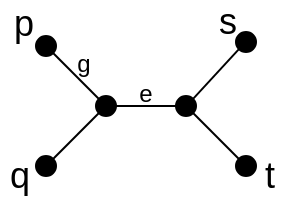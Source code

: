<mxfile version="14.1.1" type="github">
  <diagram id="_VWFgmsc36bpR6t_Q_1w" name="Page-1">
    <mxGraphModel dx="191" dy="102" grid="1" gridSize="10" guides="1" tooltips="1" connect="1" arrows="1" fold="1" page="1" pageScale="1" pageWidth="850" pageHeight="1100" math="0" shadow="0">
      <root>
        <mxCell id="0" />
        <mxCell id="1" parent="0" />
        <mxCell id="EEsalVjFLMn4Mrq5zuK--8" value="" style="ellipse;whiteSpace=wrap;html=1;aspect=fixed;fontColor=#333333;fillColor=#000000;" parent="1" vertex="1">
          <mxGeometry x="520" y="320" width="10" height="10" as="geometry" />
        </mxCell>
        <mxCell id="EEsalVjFLMn4Mrq5zuK--9" value="" style="ellipse;whiteSpace=wrap;html=1;aspect=fixed;fontColor=#333333;fillColor=#000000;" parent="1" vertex="1">
          <mxGeometry x="560" y="320" width="10" height="10" as="geometry" />
        </mxCell>
        <mxCell id="EEsalVjFLMn4Mrq5zuK--10" value="" style="endArrow=none;html=1;exitX=1;exitY=0.5;exitDx=0;exitDy=0;" parent="1" source="EEsalVjFLMn4Mrq5zuK--8" edge="1">
          <mxGeometry width="50" height="50" relative="1" as="geometry">
            <mxPoint x="510" y="330" as="sourcePoint" />
            <mxPoint x="560" y="325" as="targetPoint" />
          </mxGeometry>
        </mxCell>
        <mxCell id="EEsalVjFLMn4Mrq5zuK--11" value="" style="ellipse;whiteSpace=wrap;html=1;aspect=fixed;fontColor=#333333;fillColor=#000000;" parent="1" vertex="1">
          <mxGeometry x="490" y="290" width="10" height="10" as="geometry" />
        </mxCell>
        <mxCell id="EEsalVjFLMn4Mrq5zuK--12" value="" style="ellipse;whiteSpace=wrap;html=1;aspect=fixed;fontColor=#333333;fillColor=#000000;" parent="1" vertex="1">
          <mxGeometry x="490" y="350" width="10" height="10" as="geometry" />
        </mxCell>
        <mxCell id="EEsalVjFLMn4Mrq5zuK--13" value="" style="ellipse;whiteSpace=wrap;html=1;aspect=fixed;fontColor=#333333;fillColor=#000000;" parent="1" vertex="1">
          <mxGeometry x="590" y="288" width="10" height="10" as="geometry" />
        </mxCell>
        <mxCell id="EEsalVjFLMn4Mrq5zuK--14" value="" style="ellipse;whiteSpace=wrap;html=1;aspect=fixed;fontColor=#333333;fillColor=#000000;" parent="1" vertex="1">
          <mxGeometry x="590" y="350" width="10" height="10" as="geometry" />
        </mxCell>
        <mxCell id="EEsalVjFLMn4Mrq5zuK--15" value="" style="endArrow=none;html=1;exitX=0;exitY=0;exitDx=0;exitDy=0;entryX=1;entryY=1;entryDx=0;entryDy=0;" parent="1" source="EEsalVjFLMn4Mrq5zuK--8" target="EEsalVjFLMn4Mrq5zuK--11" edge="1">
          <mxGeometry width="50" height="50" relative="1" as="geometry">
            <mxPoint x="415" y="330" as="sourcePoint" />
            <mxPoint x="415" y="298" as="targetPoint" />
          </mxGeometry>
        </mxCell>
        <mxCell id="EEsalVjFLMn4Mrq5zuK--16" value="" style="endArrow=none;html=1;exitX=0;exitY=1;exitDx=0;exitDy=0;entryX=1;entryY=0;entryDx=0;entryDy=0;" parent="1" source="EEsalVjFLMn4Mrq5zuK--8" target="EEsalVjFLMn4Mrq5zuK--12" edge="1">
          <mxGeometry width="50" height="50" relative="1" as="geometry">
            <mxPoint x="531.464" y="331.464" as="sourcePoint" />
            <mxPoint x="508.536" y="308.536" as="targetPoint" />
          </mxGeometry>
        </mxCell>
        <mxCell id="EEsalVjFLMn4Mrq5zuK--17" value="" style="endArrow=none;html=1;exitX=1;exitY=1;exitDx=0;exitDy=0;entryX=0;entryY=0;entryDx=0;entryDy=0;" parent="1" source="EEsalVjFLMn4Mrq5zuK--9" target="EEsalVjFLMn4Mrq5zuK--14" edge="1">
          <mxGeometry width="50" height="50" relative="1" as="geometry">
            <mxPoint x="531.464" y="338.536" as="sourcePoint" />
            <mxPoint x="508.536" y="361.464" as="targetPoint" />
          </mxGeometry>
        </mxCell>
        <mxCell id="EEsalVjFLMn4Mrq5zuK--18" value="" style="endArrow=none;html=1;exitX=0;exitY=1;exitDx=0;exitDy=0;entryX=1;entryY=0;entryDx=0;entryDy=0;" parent="1" source="EEsalVjFLMn4Mrq5zuK--13" target="EEsalVjFLMn4Mrq5zuK--9" edge="1">
          <mxGeometry width="50" height="50" relative="1" as="geometry">
            <mxPoint x="578.536" y="338.536" as="sourcePoint" />
            <mxPoint x="601.464" y="361.464" as="targetPoint" />
          </mxGeometry>
        </mxCell>
        <mxCell id="EmlDVxt7mfVJfWOebyv7-4" value="p" style="text;html=1;strokeColor=none;fillColor=none;align=center;verticalAlign=middle;whiteSpace=wrap;rounded=0;fontSize=18;" parent="1" vertex="1">
          <mxGeometry x="474" y="274" width="20" height="20" as="geometry" />
        </mxCell>
        <mxCell id="EmlDVxt7mfVJfWOebyv7-5" value="s" style="text;html=1;strokeColor=none;fillColor=none;align=center;verticalAlign=middle;whiteSpace=wrap;rounded=0;fontSize=18;" parent="1" vertex="1">
          <mxGeometry x="576" y="273" width="20" height="20" as="geometry" />
        </mxCell>
        <mxCell id="EmlDVxt7mfVJfWOebyv7-6" value="q" style="text;html=1;strokeColor=none;fillColor=none;align=center;verticalAlign=middle;whiteSpace=wrap;rounded=0;fontSize=18;" parent="1" vertex="1">
          <mxGeometry x="472" y="350" width="20" height="20" as="geometry" />
        </mxCell>
        <mxCell id="EmlDVxt7mfVJfWOebyv7-8" value="t" style="text;html=1;strokeColor=none;fillColor=none;align=center;verticalAlign=middle;whiteSpace=wrap;rounded=0;fontSize=18;" parent="1" vertex="1">
          <mxGeometry x="597" y="350" width="20" height="20" as="geometry" />
        </mxCell>
        <mxCell id="EmlDVxt7mfVJfWOebyv7-9" value="g" style="text;html=1;strokeColor=none;fillColor=none;align=center;verticalAlign=middle;whiteSpace=wrap;rounded=0;fontSize=12;" parent="1" vertex="1">
          <mxGeometry x="504" y="294" width="20" height="20" as="geometry" />
        </mxCell>
        <mxCell id="EmlDVxt7mfVJfWOebyv7-10" value="e" style="text;html=1;strokeColor=none;fillColor=none;align=center;verticalAlign=middle;whiteSpace=wrap;rounded=0;fontSize=12;" parent="1" vertex="1">
          <mxGeometry x="535" y="309" width="20" height="20" as="geometry" />
        </mxCell>
      </root>
    </mxGraphModel>
  </diagram>
</mxfile>
